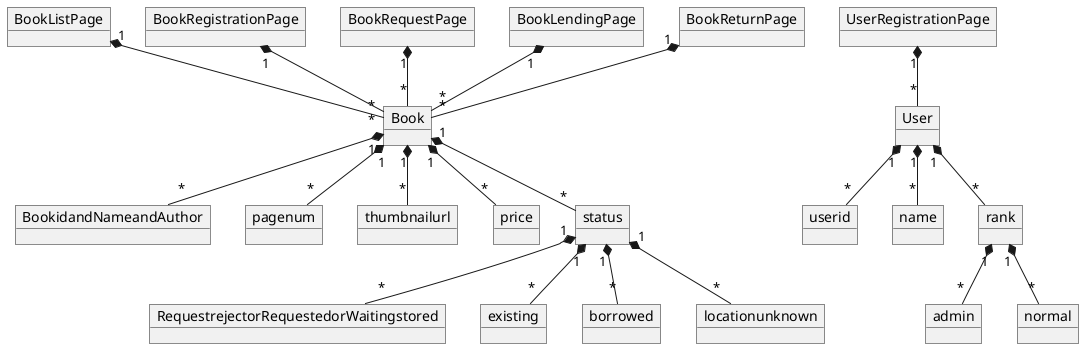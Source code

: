 # Sudhi Library
@startuml

object BookidandNameandAuthor
object pagenum
object thumbnailurl
object price
object status

object RequestrejectorRequestedorWaitingstored  
object existing
object borrowed
object locationunknown

object userid
object name
object rank
object admin
object normal


object Book
object User


object BookListPage
object BookRegistrationPage
object BookRequestPage
object BookLendingPage
object BookReturnPage

object UserRegistrationPage

BookListPage "1" *-- "*" Book
BookRegistrationPage "1" *-- "*" Book
BookRequestPage "1" *-- "*" Book
BookLendingPage "1" *-- "*" Book
BookReturnPage "1" *-- "*" Book

UserRegistrationPage "1" *-- "*" User

Book "1" *-- "*" BookidandNameandAuthor
Book "1" *-- "*" pagenum
Book "1" *-- "*" thumbnailurl
Book "1" *-- "*" price
Book "1" *-- "*" status

status  "1" *-- "*" RequestrejectorRequestedorWaitingstored 
status  "1" *-- "*" existing
status  "1" *-- "*" borrowed
status  "1" *-- "*" locationunknown

User "1" *-- "*" userid
User "1" *-- "*" name 
User "1" *-- "*" rank


rank "1" *-- "*" admin
rank "1" *-- "*" normal




















@enduml 

